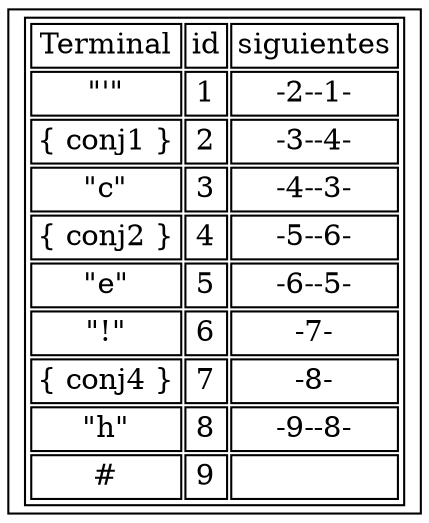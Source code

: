 digraph G{
node [shape=record];
table [ label = <
<table>
<tr><td>Terminal</td><td>id</td><td>siguientes</td></tr>
<tr>
<td>"'"</td><td>1</td><td>-2--1-</td>
</tr>
<tr>
<td>\{ conj1 \}</td><td>2</td><td>-3--4-</td>
</tr>
<tr>
<td>"c"</td><td>3</td><td>-4--3-</td>
</tr>
<tr>
<td>\{ conj2 \}</td><td>4</td><td>-5--6-</td>
</tr>
<tr>
<td>"e"</td><td>5</td><td>-6--5-</td>
</tr>
<tr>
<td>"!"</td><td>6</td><td>-7-</td>
</tr>
<tr>
<td>\{ conj4 \}</td><td>7</td><td>-8-</td>
</tr>
<tr>
<td>"h"</td><td>8</td><td>-9--8-</td>
</tr>
<tr>
<td>#</td><td>9</td><td></td>
</tr>
</table>> ]
}
